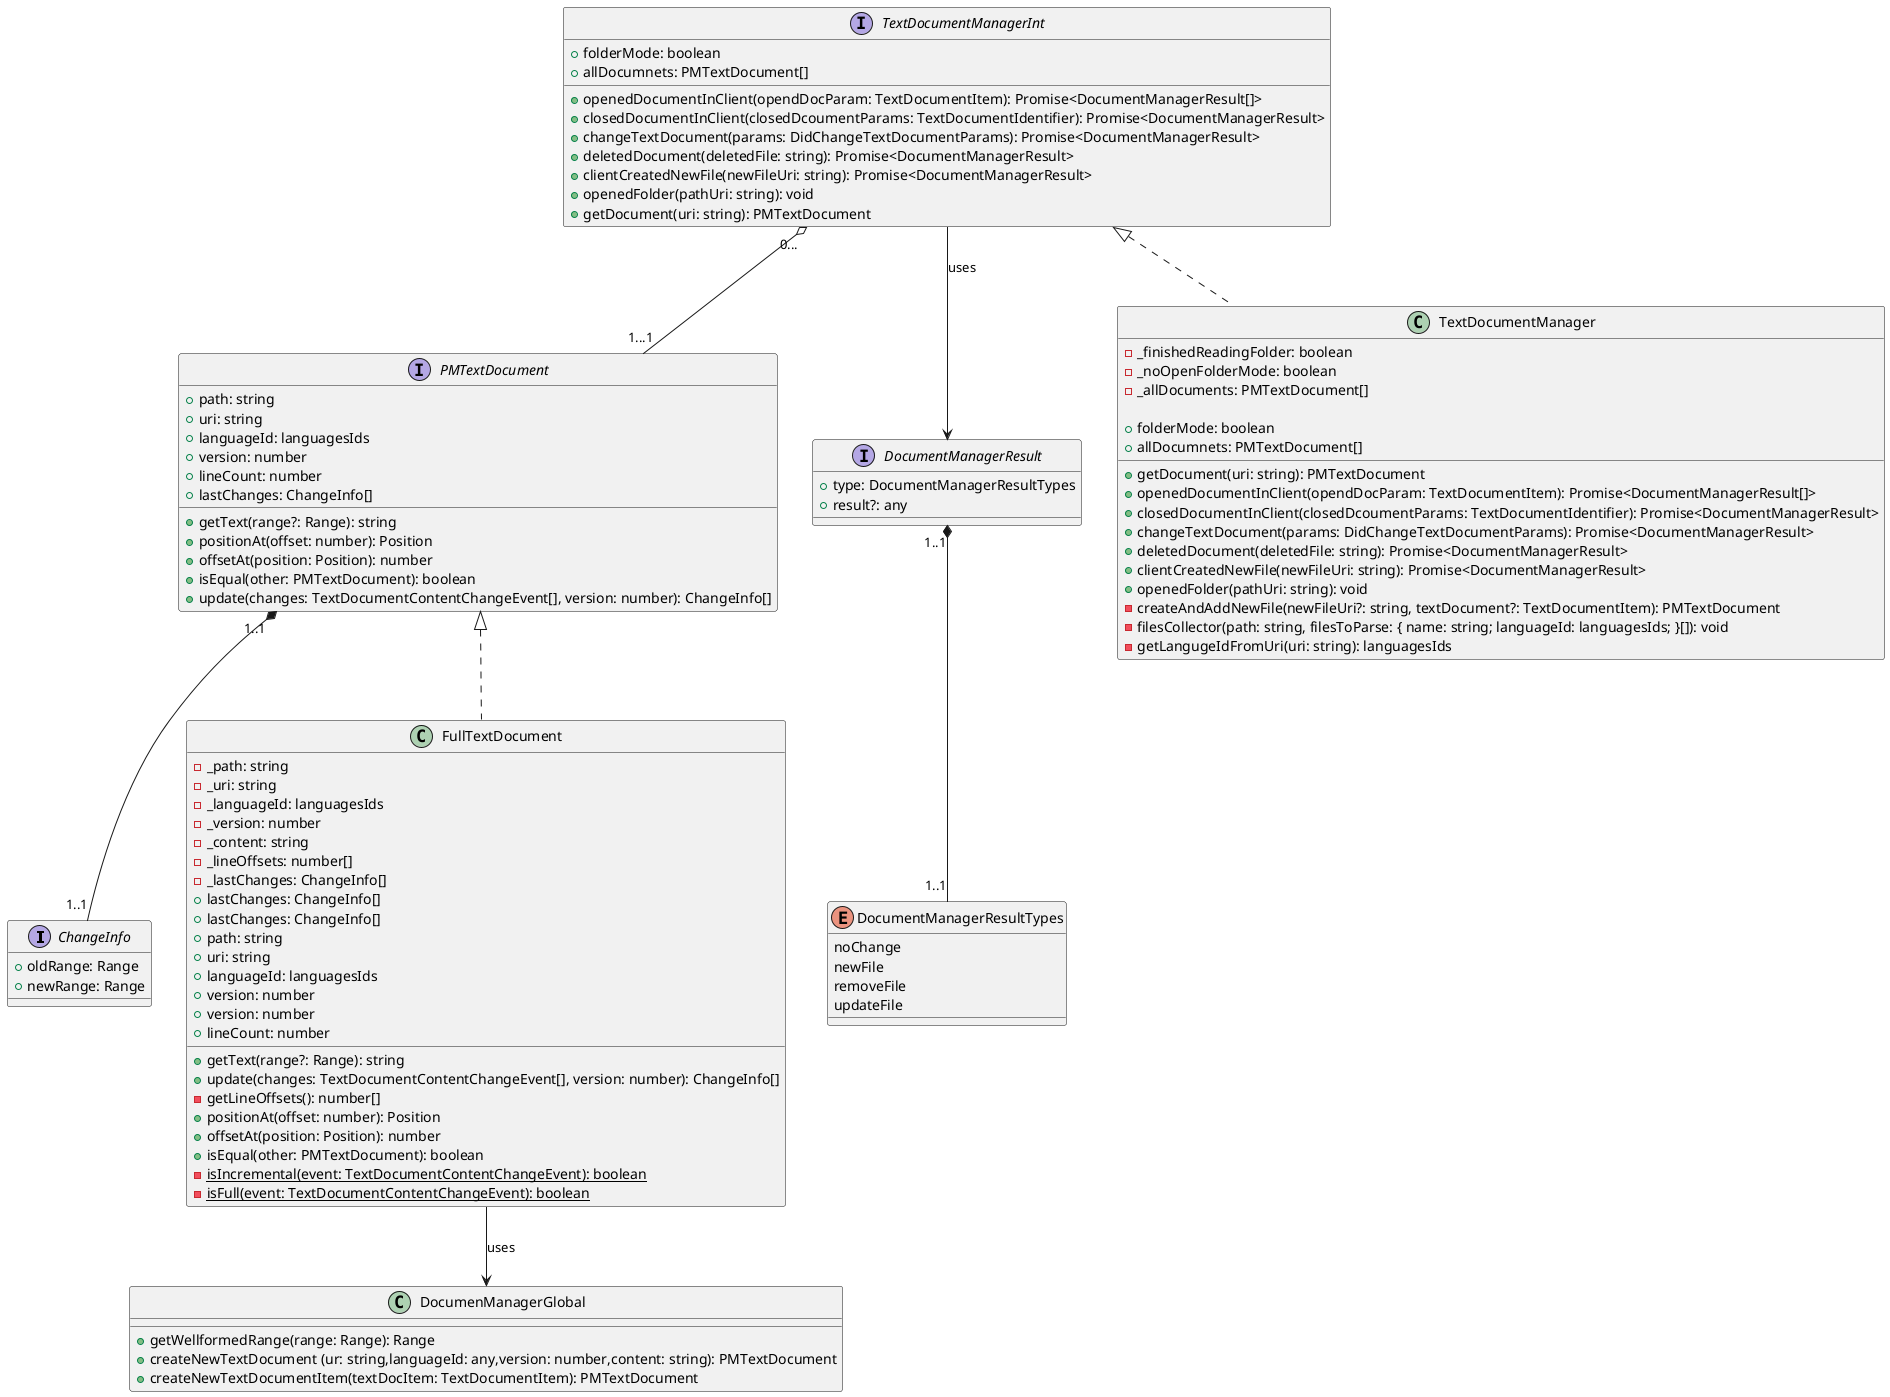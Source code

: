 @startuml
interface ChangeInfo {
    +oldRange: Range
    +newRange: Range
}
interface PMTextDocument {
    +path: string
    +uri: string
    +languageId: languagesIds
    +version: number
    +getText(range?: Range): string
    +positionAt(offset: number): Position
    +offsetAt(position: Position): number
    +lineCount: number
    +isEqual(other: PMTextDocument): boolean
    +update(changes: TextDocumentContentChangeEvent[], version: number): ChangeInfo[]
    +lastChanges: ChangeInfo[]
}
class FullTextDocument implements PMTextDocument {
    -_path: string
    -_uri: string
    -_languageId: languagesIds
    -_version: number
    -_content: string
    -_lineOffsets: number[]
    -_lastChanges: ChangeInfo[]
    +lastChanges: ChangeInfo[]
    +lastChanges: ChangeInfo[]
    +path: string
    +uri: string
    +languageId: languagesIds
    +version: number
    +version: number
    +getText(range?: Range): string
    +update(changes: TextDocumentContentChangeEvent[], version: number): ChangeInfo[]
    -getLineOffsets(): number[]
    +positionAt(offset: number): Position
    +offsetAt(position: Position): number
    +lineCount: number
    +isEqual(other: PMTextDocument): boolean
    -{static} isIncremental(event: TextDocumentContentChangeEvent): boolean
    -{static} isFull(event: TextDocumentContentChangeEvent): boolean
}

interface DocumentManagerResult {
    +type: DocumentManagerResultTypes
    +result?: any
}

enum DocumentManagerResultTypes {
    noChange
    newFile
    removeFile
    updateFile
}

interface TextDocumentManagerInt {
    +folderMode: boolean
    +allDocumnets: PMTextDocument[]

    +openedDocumentInClient(opendDocParam: TextDocumentItem): Promise<DocumentManagerResult[]>
    +closedDocumentInClient(closedDcoumentParams: TextDocumentIdentifier): Promise<DocumentManagerResult>
    +changeTextDocument(params: DidChangeTextDocumentParams): Promise<DocumentManagerResult>
    +deletedDocument(deletedFile: string): Promise<DocumentManagerResult>
    +clientCreatedNewFile(newFileUri: string): Promise<DocumentManagerResult>
    +openedFolder(pathUri: string): void
    +getDocument(uri: string): PMTextDocument
}

class TextDocumentManager implements TextDocumentManagerInt {
    -_finishedReadingFolder: boolean
    -_noOpenFolderMode: boolean
    -_allDocuments: PMTextDocument[]

    +folderMode: boolean
    +getDocument(uri: string): PMTextDocument
    +allDocumnets: PMTextDocument[]
    +openedDocumentInClient(opendDocParam: TextDocumentItem): Promise<DocumentManagerResult[]>
    +closedDocumentInClient(closedDcoumentParams: TextDocumentIdentifier): Promise<DocumentManagerResult>
    +changeTextDocument(params: DidChangeTextDocumentParams): Promise<DocumentManagerResult>
    +deletedDocument(deletedFile: string): Promise<DocumentManagerResult>
    +clientCreatedNewFile(newFileUri: string): Promise<DocumentManagerResult>
    +openedFolder(pathUri: string): void
    -createAndAddNewFile(newFileUri?: string, textDocument?: TextDocumentItem): PMTextDocument
    -filesCollector(path: string, filesToParse: { name: string; languageId: languagesIds; }[]): void
    -getLangugeIdFromUri(uri: string): languagesIds
}

class DocumenManagerGlobal {
    +getWellformedRange(range: Range): Range
    +createNewTextDocument (ur: string,languageId: any,version: number,content: string): PMTextDocument
    +createNewTextDocumentItem(textDocItem: TextDocumentItem): PMTextDocument
}

FullTextDocument --> DocumenManagerGlobal: uses
TextDocumentManagerInt "0..." o-- "1...1" PMTextDocument 
DocumentManagerResult "1..1" *-- "1..1" DocumentManagerResultTypes
TextDocumentManagerInt --> DocumentManagerResult: uses
PMTextDocument "1..1" *-- "1..1" ChangeInfo

@enduml
